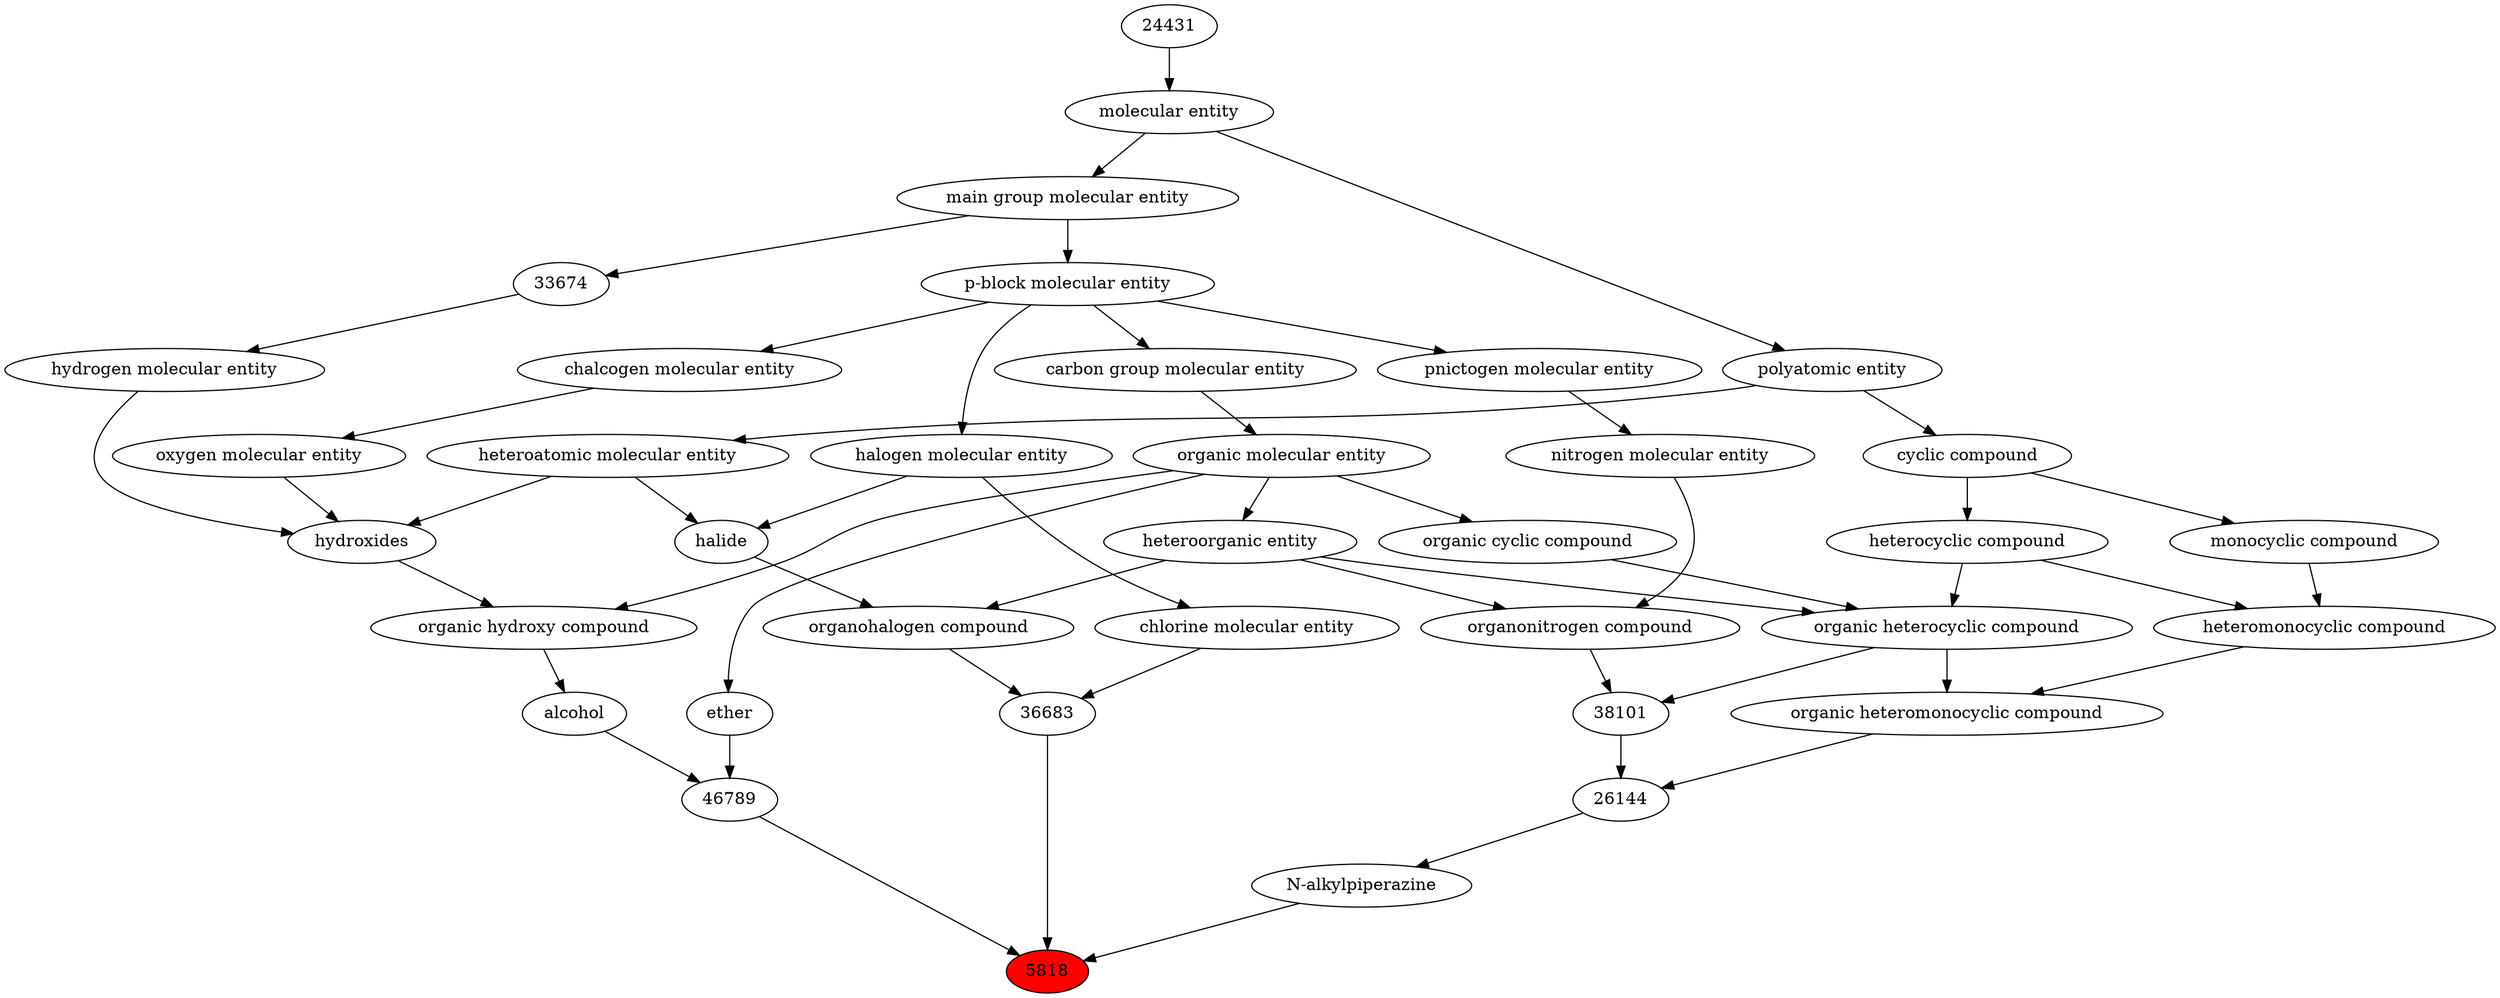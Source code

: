digraph tree{ 
5818 [label="5818" fillcolor=red style=filled]
46845 -> 5818
36683 -> 5818
46789 -> 5818
46845 [label="N-alkylpiperazine"]
26144 -> 46845
36683 [label="36683"]
36684 -> 36683
23117 -> 36683
46789 [label="46789"]
25698 -> 46789
30879 -> 46789
26144 [label="26144"]
38101 -> 26144
25693 -> 26144
36684 [label="organohalogen compound"]
33285 -> 36684
37578 -> 36684
23117 [label="chlorine molecular entity"]
24471 -> 23117
25698 [label="ether"]
50860 -> 25698
30879 [label="alcohol"]
33822 -> 30879
38101 [label="38101"]
24532 -> 38101
35352 -> 38101
25693 [label="organic heteromonocyclic compound"]
33670 -> 25693
24532 -> 25693
33285 [label="heteroorganic entity"]
50860 -> 33285
37578 [label="halide"]
24471 -> 37578
37577 -> 37578
24471 [label="halogen molecular entity"]
33675 -> 24471
50860 [label="organic molecular entity"]
33582 -> 50860
33822 [label="organic hydroxy compound"]
24651 -> 33822
50860 -> 33822
24532 [label="organic heterocyclic compound"]
33285 -> 24532
33832 -> 24532
5686 -> 24532
35352 [label="organonitrogen compound"]
51143 -> 35352
33285 -> 35352
33670 [label="heteromonocyclic compound"]
5686 -> 33670
33661 -> 33670
37577 [label="heteroatomic molecular entity"]
36357 -> 37577
33675 [label="p-block molecular entity"]
33579 -> 33675
33582 [label="carbon group molecular entity"]
33675 -> 33582
24651 [label="hydroxides"]
25806 -> 24651
33608 -> 24651
37577 -> 24651
33832 [label="organic cyclic compound"]
50860 -> 33832
5686 [label="heterocyclic compound"]
33595 -> 5686
51143 [label="nitrogen molecular entity"]
33302 -> 51143
33661 [label="monocyclic compound"]
33595 -> 33661
36357 [label="polyatomic entity"]
23367 -> 36357
33579 [label="main group molecular entity"]
23367 -> 33579
25806 [label="oxygen molecular entity"]
33304 -> 25806
33608 [label="hydrogen molecular entity"]
33674 -> 33608
33595 [label="cyclic compound"]
36357 -> 33595
33302 [label="pnictogen molecular entity"]
33675 -> 33302
23367 [label="molecular entity"]
24431 -> 23367
33304 [label="chalcogen molecular entity"]
33675 -> 33304
33674 [label="33674"]
33579 -> 33674
24431 [label="24431"]
}